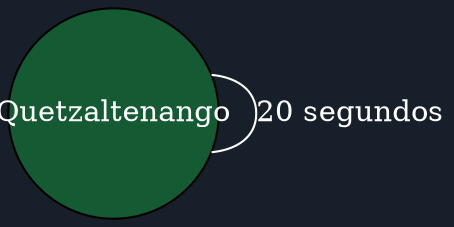 graph Ruta {
  bgcolor="#17202a";
  node [style=filled, fillcolor="#145a32", fontcolor="white", shape=circle, width=1.4, fixedsize=true];
  edge [color="white", fontcolor="white"];
  "Quetzaltenango" -- "Quetzaltenango" [label="20 segundos"];
}